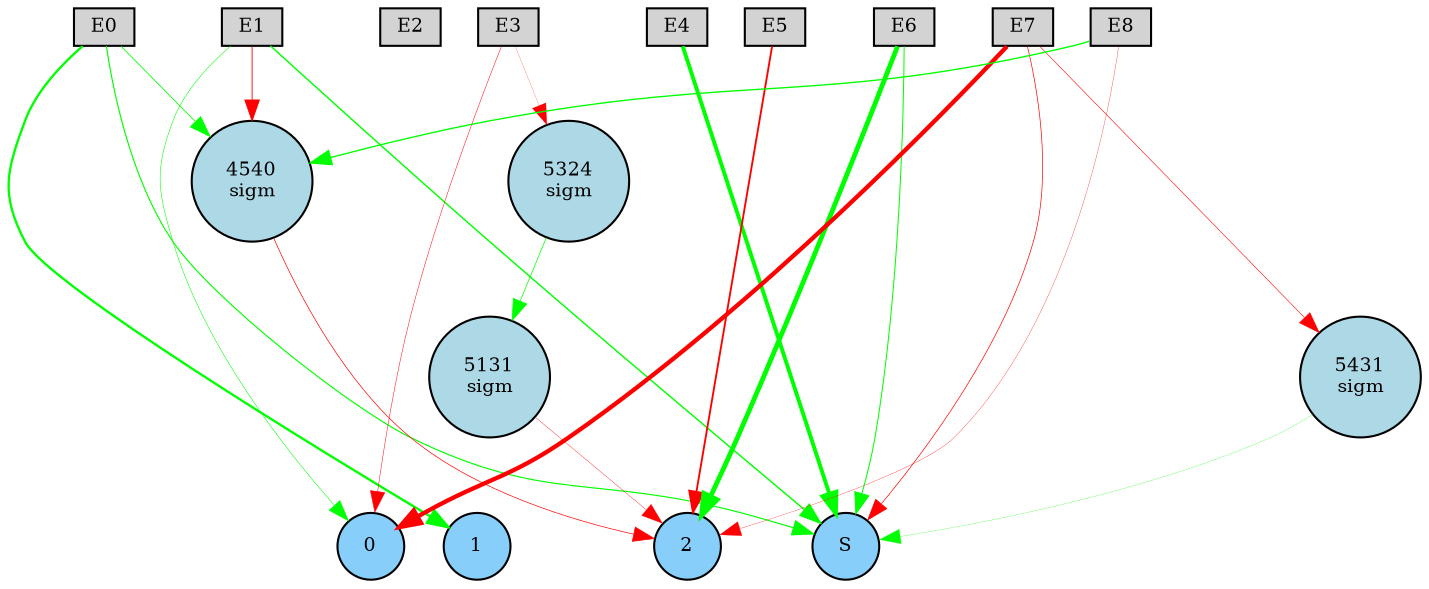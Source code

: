 digraph {
	node [fontsize=9 height=0.2 shape=circle width=0.2]
	subgraph inputs {
		node [shape=box style=filled]
		rank=source
		E0 [fillcolor=lightgray]
		E1 [fillcolor=lightgray]
		E0 -> E1 [style=invis]
		E2 [fillcolor=lightgray]
		E1 -> E2 [style=invis]
		E3 [fillcolor=lightgray]
		E2 -> E3 [style=invis]
		E4 [fillcolor=lightgray]
		E3 -> E4 [style=invis]
		E5 [fillcolor=lightgray]
		E4 -> E5 [style=invis]
		E6 [fillcolor=lightgray]
		E5 -> E6 [style=invis]
		E7 [fillcolor=lightgray]
		E6 -> E7 [style=invis]
		E8 [fillcolor=lightgray]
		E7 -> E8 [style=invis]
	}
	subgraph outputs {
		node [style=filled]
		rank=sink
		0 [fillcolor=lightskyblue fontsize=9 height=0.2 shape=circle width=0.2]
		1 [fillcolor=lightskyblue fontsize=9 height=0.2 shape=circle width=0.2]
		0 -> 1 [style=invis]
		2 [fillcolor=lightskyblue fontsize=9 height=0.2 shape=circle width=0.2]
		1 -> 2 [style=invis]
		S [fillcolor=lightskyblue fontsize=9 height=0.2 shape=circle width=0.2]
		2 -> S [style=invis]
	}
	5131 [label="5131
sigm" fillcolor=lightblue style=filled]
	5324 [label="5324
sigm" fillcolor=lightblue style=filled]
	5431 [label="5431
sigm" fillcolor=lightblue style=filled]
	4540 [label="4540
sigm" fillcolor=lightblue style=filled]
	E4 -> S [color=green penwidth=1.8833814597332932 style=solid]
	E6 -> 2 [color=green penwidth=2.3011379731581107 style=solid]
	E7 -> 0 [color=red penwidth=2.0844413996699065 style=solid]
	E5 -> 2 [color=red penwidth=0.8983655882313955 style=solid]
	E0 -> 1 [color=green penwidth=1.1165560008065771 style=solid]
	E1 -> S [color=green penwidth=0.6809192338457877 style=solid]
	E7 -> S [color=red penwidth=0.3294856205646447 style=solid]
	E8 -> 2 [color=red penwidth=0.14759241942088874 style=solid]
	E6 -> S [color=green penwidth=0.4842596139491724 style=solid]
	E3 -> 0 [color=red penwidth=0.23277949869798992 style=solid]
	E1 -> 0 [color=green penwidth=0.2626631859193286 style=solid]
	E0 -> 4540 [color=green penwidth=0.38658129348912784 style=solid]
	4540 -> 2 [color=red penwidth=0.3279249862363949 style=solid]
	E0 -> S [color=green penwidth=0.5499578602208945 style=solid]
	E1 -> 4540 [color=red penwidth=0.430562983737403 style=solid]
	5131 -> 2 [color=red penwidth=0.17392918128374707 style=solid]
	E8 -> 4540 [color=green penwidth=0.6462811496055298 style=solid]
	E3 -> 5324 [color=red penwidth=0.10179113813006664 style=solid]
	5324 -> 5131 [color=green penwidth=0.3445163987268113 style=solid]
	E7 -> 5431 [color=red penwidth=0.2716087095758073 style=solid]
	5431 -> S [color=green penwidth=0.12331647204281125 style=solid]
}
